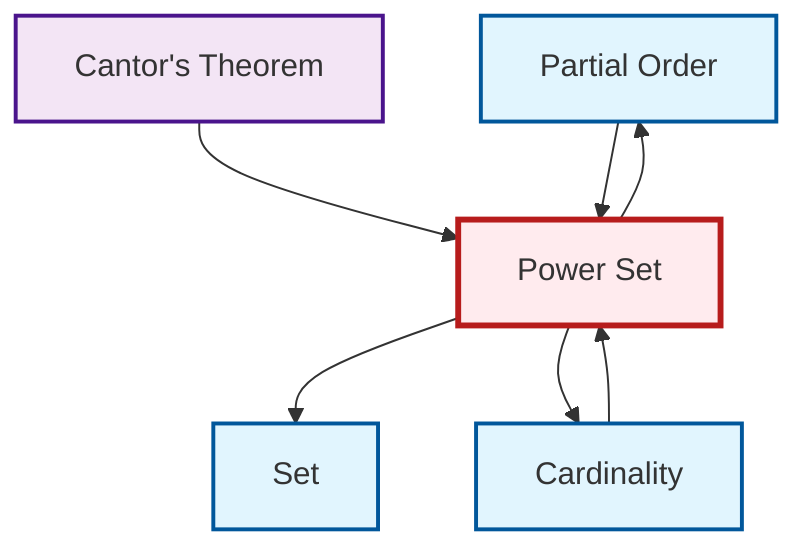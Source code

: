 graph TD
    classDef definition fill:#e1f5fe,stroke:#01579b,stroke-width:2px
    classDef theorem fill:#f3e5f5,stroke:#4a148c,stroke-width:2px
    classDef axiom fill:#fff3e0,stroke:#e65100,stroke-width:2px
    classDef example fill:#e8f5e9,stroke:#1b5e20,stroke-width:2px
    classDef current fill:#ffebee,stroke:#b71c1c,stroke-width:3px
    def-partial-order["Partial Order"]:::definition
    def-power-set["Power Set"]:::definition
    thm-cantor["Cantor's Theorem"]:::theorem
    def-cardinality["Cardinality"]:::definition
    def-set["Set"]:::definition
    def-power-set --> def-partial-order
    def-cardinality --> def-power-set
    def-power-set --> def-set
    thm-cantor --> def-power-set
    def-partial-order --> def-power-set
    def-power-set --> def-cardinality
    class def-power-set current